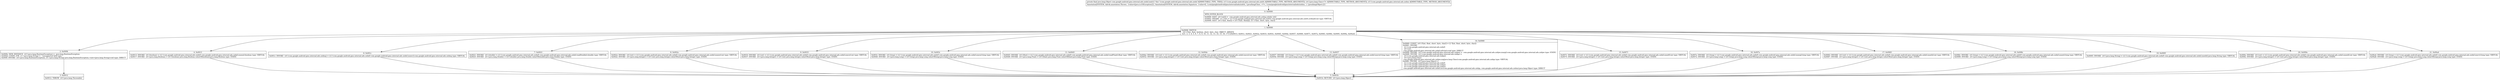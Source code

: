 digraph "CFG forcom.google.android.gms.internal.ads.zzdnf.zza(Lcom\/google\/android\/gms\/internal\/ads\/zzdrh;Ljava\/lang\/Class;Lcom\/google\/android\/gms\/internal\/ads\/zzdnn;)Ljava\/lang\/Object;" {
Node_0 [shape=record,label="{0\:\ 0x0000|MTH_ENTER_BLOCK\l|0x0000: SGET  (r0 I:int[]) =  com.google.android.gms.internal.ads.zzdng.zzhdm int[] \l0x0002: INVOKE  (r1 I:int) = (r3 I:com.google.android.gms.internal.ads.zzdrh) com.google.android.gms.internal.ads.zzdrh.ordinal():int type: VIRTUAL \l0x0006: AGET  (r0 I:?[int, float]) = (r0 I:?[int, float][]), (r1 I:?[int, short, byte, char]) \l}"];
Node_1 [shape=record,label="{1\:\ 0x0008|0x0008: SWITCH  \l  (r0 I:?[int, float, boolean, short, byte, char, OBJECT, ARRAY])\l k:[1, 2, 3, 4, 5, 6, 7, 8, 9, 10, 11, 12, 13, 14, 15, 16, 17] t:[0x0013, 0x001c, 0x0021, 0x002a, 0x0033, 0x003c, 0x0045, 0x004e, 0x0057, 0x0060, 0x0071, 0x007a, 0x0083, 0x008c, 0x0095, 0x009a, 0x00a4] \l}"];
Node_2 [shape=record,label="{2\:\ 0x000b|0x000b: NEW_INSTANCE  (r0 I:java.lang.RuntimeException) =  java.lang.RuntimeException \l0x000d: CONST_STR  (r1 I:java.lang.String) =  \"unsupported field type.\" \l0x000f: INVOKE  (r0 I:java.lang.RuntimeException), (r1 I:java.lang.String) java.lang.RuntimeException.\<init\>(java.lang.String):void type: DIRECT \l}"];
Node_3 [shape=record,label="{3\:\ 0x0012|0x0012: THROW  (r0 I:java.lang.Throwable) \l}"];
Node_4 [shape=record,label="{4\:\ 0x0013|0x0013: INVOKE  (r0 I:boolean) = (r2 I:com.google.android.gms.internal.ads.zzdnf) com.google.android.gms.internal.ads.zzdnf.zzawa():boolean type: VIRTUAL \l0x0017: INVOKE  (r0 I:java.lang.Boolean) = (r0 I:boolean) java.lang.Boolean.valueOf(boolean):java.lang.Boolean type: STATIC \l}"];
Node_5 [shape=record,label="{5\:\ 0x001b|0x001b: RETURN  (r0 I:java.lang.Object) \l}"];
Node_6 [shape=record,label="{6\:\ 0x001c|0x001c: INVOKE  (r0 I:com.google.android.gms.internal.ads.zzdmq) = (r2 I:com.google.android.gms.internal.ads.zzdnf) com.google.android.gms.internal.ads.zzdnf.zzawc():com.google.android.gms.internal.ads.zzdmq type: VIRTUAL \l}"];
Node_7 [shape=record,label="{7\:\ 0x0021|0x0021: INVOKE  (r0 I:double) = (r2 I:com.google.android.gms.internal.ads.zzdnf) com.google.android.gms.internal.ads.zzdnf.readDouble():double type: VIRTUAL \l0x0025: INVOKE  (r0 I:java.lang.Double) = (r0 I:double) java.lang.Double.valueOf(double):java.lang.Double type: STATIC \l}"];
Node_8 [shape=record,label="{8\:\ 0x002a|0x002a: INVOKE  (r0 I:int) = (r2 I:com.google.android.gms.internal.ads.zzdnf) com.google.android.gms.internal.ads.zzdnf.zzawe():int type: VIRTUAL \l0x002e: INVOKE  (r0 I:java.lang.Integer) = (r0 I:int) java.lang.Integer.valueOf(int):java.lang.Integer type: STATIC \l}"];
Node_9 [shape=record,label="{9\:\ 0x0033|0x0033: INVOKE  (r0 I:int) = (r2 I:com.google.android.gms.internal.ads.zzdnf) com.google.android.gms.internal.ads.zzdnf.zzavz():int type: VIRTUAL \l0x0037: INVOKE  (r0 I:java.lang.Integer) = (r0 I:int) java.lang.Integer.valueOf(int):java.lang.Integer type: STATIC \l}"];
Node_10 [shape=record,label="{10\:\ 0x003c|0x003c: INVOKE  (r0 I:long) = (r2 I:com.google.android.gms.internal.ads.zzdnf) com.google.android.gms.internal.ads.zzdnf.zzavy():long type: VIRTUAL \l0x0040: INVOKE  (r0 I:java.lang.Long) = (r0 I:long) java.lang.Long.valueOf(long):java.lang.Long type: STATIC \l}"];
Node_11 [shape=record,label="{11\:\ 0x0045|0x0045: INVOKE  (r0 I:float) = (r2 I:com.google.android.gms.internal.ads.zzdnf) com.google.android.gms.internal.ads.zzdnf.readFloat():float type: VIRTUAL \l0x0049: INVOKE  (r0 I:java.lang.Float) = (r0 I:float) java.lang.Float.valueOf(float):java.lang.Float type: STATIC \l}"];
Node_12 [shape=record,label="{12\:\ 0x004e|0x004e: INVOKE  (r0 I:int) = (r2 I:com.google.android.gms.internal.ads.zzdnf) com.google.android.gms.internal.ads.zzdnf.zzavx():int type: VIRTUAL \l0x0052: INVOKE  (r0 I:java.lang.Integer) = (r0 I:int) java.lang.Integer.valueOf(int):java.lang.Integer type: STATIC \l}"];
Node_13 [shape=record,label="{13\:\ 0x0057|0x0057: INVOKE  (r0 I:long) = (r2 I:com.google.android.gms.internal.ads.zzdnf) com.google.android.gms.internal.ads.zzdnf.zzavw():long type: VIRTUAL \l0x005b: INVOKE  (r0 I:java.lang.Long) = (r0 I:long) java.lang.Long.valueOf(long):java.lang.Long type: STATIC \l}"];
Node_14 [shape=record,label="{14\:\ 0x0060|0x0060: CONST  (r0 I:?[int, float, short, byte, char]) = (2 ?[int, float, short, byte, char]) \l0x0061: INVOKE  \l  (r2 I:com.google.android.gms.internal.ads.zzdnf)\l  (r0 I:int)\l com.google.android.gms.internal.ads.zzdnf.zzfv(int):void type: DIRECT \l0x0064: INVOKE  (r0 I:com.google.android.gms.internal.ads.zzdpw) =  com.google.android.gms.internal.ads.zzdpw.zzazg():com.google.android.gms.internal.ads.zzdpw type: STATIC \l0x0068: INVOKE  (r0 I:com.google.android.gms.internal.ads.zzdqa) = \l  (r0 I:com.google.android.gms.internal.ads.zzdpw)\l  (r4 I:java.lang.Class)\l com.google.android.gms.internal.ads.zzdpw.zzg(java.lang.Class):com.google.android.gms.internal.ads.zzdqa type: VIRTUAL \l0x006c: INVOKE  (r0 I:java.lang.Object) = \l  (r2 I:com.google.android.gms.internal.ads.zzdnf)\l  (r0 I:com.google.android.gms.internal.ads.zzdqa)\l  (r5 I:com.google.android.gms.internal.ads.zzdnn)\l com.google.android.gms.internal.ads.zzdnf.zzc(com.google.android.gms.internal.ads.zzdqa, com.google.android.gms.internal.ads.zzdnn):java.lang.Object type: DIRECT \l}"];
Node_15 [shape=record,label="{15\:\ 0x0071|0x0071: INVOKE  (r0 I:int) = (r2 I:com.google.android.gms.internal.ads.zzdnf) com.google.android.gms.internal.ads.zzdnf.zzawf():int type: VIRTUAL \l0x0075: INVOKE  (r0 I:java.lang.Integer) = (r0 I:int) java.lang.Integer.valueOf(int):java.lang.Integer type: STATIC \l}"];
Node_16 [shape=record,label="{16\:\ 0x007a|0x007a: INVOKE  (r0 I:long) = (r2 I:com.google.android.gms.internal.ads.zzdnf) com.google.android.gms.internal.ads.zzdnf.zzawg():long type: VIRTUAL \l0x007e: INVOKE  (r0 I:java.lang.Long) = (r0 I:long) java.lang.Long.valueOf(long):java.lang.Long type: STATIC \l}"];
Node_17 [shape=record,label="{17\:\ 0x0083|0x0083: INVOKE  (r0 I:int) = (r2 I:com.google.android.gms.internal.ads.zzdnf) com.google.android.gms.internal.ads.zzdnf.zzawh():int type: VIRTUAL \l0x0087: INVOKE  (r0 I:java.lang.Integer) = (r0 I:int) java.lang.Integer.valueOf(int):java.lang.Integer type: STATIC \l}"];
Node_18 [shape=record,label="{18\:\ 0x008c|0x008c: INVOKE  (r0 I:long) = (r2 I:com.google.android.gms.internal.ads.zzdnf) com.google.android.gms.internal.ads.zzdnf.zzawi():long type: VIRTUAL \l0x0090: INVOKE  (r0 I:java.lang.Long) = (r0 I:long) java.lang.Long.valueOf(long):java.lang.Long type: STATIC \l}"];
Node_19 [shape=record,label="{19\:\ 0x0095|0x0095: INVOKE  (r0 I:java.lang.String) = (r2 I:com.google.android.gms.internal.ads.zzdnf) com.google.android.gms.internal.ads.zzdnf.zzawb():java.lang.String type: VIRTUAL \l}"];
Node_20 [shape=record,label="{20\:\ 0x009a|0x009a: INVOKE  (r0 I:int) = (r2 I:com.google.android.gms.internal.ads.zzdnf) com.google.android.gms.internal.ads.zzdnf.zzawd():int type: VIRTUAL \l0x009e: INVOKE  (r0 I:java.lang.Integer) = (r0 I:int) java.lang.Integer.valueOf(int):java.lang.Integer type: STATIC \l}"];
Node_21 [shape=record,label="{21\:\ 0x00a4|0x00a4: INVOKE  (r0 I:long) = (r2 I:com.google.android.gms.internal.ads.zzdnf) com.google.android.gms.internal.ads.zzdnf.zzavv():long type: VIRTUAL \l0x00a8: INVOKE  (r0 I:java.lang.Long) = (r0 I:long) java.lang.Long.valueOf(long):java.lang.Long type: STATIC \l}"];
MethodNode[shape=record,label="{private final java.lang.Object com.google.android.gms.internal.ads.zzdnf.zza((r2 'this' I:com.google.android.gms.internal.ads.zzdnf A[IMMUTABLE_TYPE, THIS]), (r3 I:com.google.android.gms.internal.ads.zzdrh A[IMMUTABLE_TYPE, METHOD_ARGUMENT]), (r4 I:java.lang.Class\<?\> A[IMMUTABLE_TYPE, METHOD_ARGUMENT]), (r5 I:com.google.android.gms.internal.ads.zzdnn A[IMMUTABLE_TYPE, METHOD_ARGUMENT]))  | Annotation[SYSTEM, dalvik.annotation.Throws, \{value=[java.io.IOException]\}], Annotation[SYSTEM, dalvik.annotation.Signature, \{value=[(, Lcom\/google\/android\/gms\/internal\/ads\/zzdrh;, Ljava\/lang\/Class, \<*\>;, Lcom\/google\/android\/gms\/internal\/ads\/zzdnn;, ), Ljava\/lang\/Object;]\}]\l}"];
MethodNode -> Node_0;
Node_0 -> Node_1;
Node_1 -> Node_2;
Node_1 -> Node_4;
Node_1 -> Node_6;
Node_1 -> Node_7;
Node_1 -> Node_8;
Node_1 -> Node_9;
Node_1 -> Node_10;
Node_1 -> Node_11;
Node_1 -> Node_12;
Node_1 -> Node_13;
Node_1 -> Node_14;
Node_1 -> Node_15;
Node_1 -> Node_16;
Node_1 -> Node_17;
Node_1 -> Node_18;
Node_1 -> Node_19;
Node_1 -> Node_20;
Node_1 -> Node_21;
Node_2 -> Node_3;
Node_4 -> Node_5;
Node_6 -> Node_5;
Node_7 -> Node_5;
Node_8 -> Node_5;
Node_9 -> Node_5;
Node_10 -> Node_5;
Node_11 -> Node_5;
Node_12 -> Node_5;
Node_13 -> Node_5;
Node_14 -> Node_5;
Node_15 -> Node_5;
Node_16 -> Node_5;
Node_17 -> Node_5;
Node_18 -> Node_5;
Node_19 -> Node_5;
Node_20 -> Node_5;
Node_21 -> Node_5;
}

